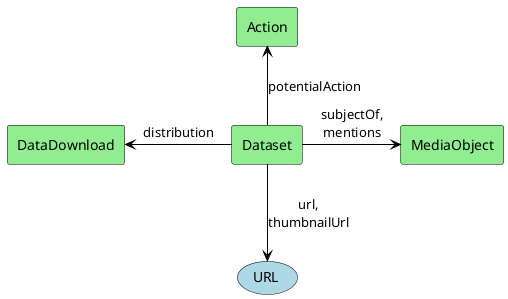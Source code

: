 @startuml

!define Class agent
!define Property usecase

skinparam Property {
BackgroundColor LightBlue
BorderColor Black
  ArrowColor Black
  linetype Ortho
}

skinparam Class {
BackgroundColor LightGreen
BorderColor Black
ArrowColor Black
linetype Ortho
}

Class Dataset
Class DataDownload
Class MediaObject
Class Action


Dataset -down-> (URL) : "url,\nthumbnailUrl"

Dataset -right-> MediaObject : "subjectOf,\nmentions"

Dataset -left-> DataDownload : "distribution"

Dataset -up-> Action : "potentialAction"




@enduml
